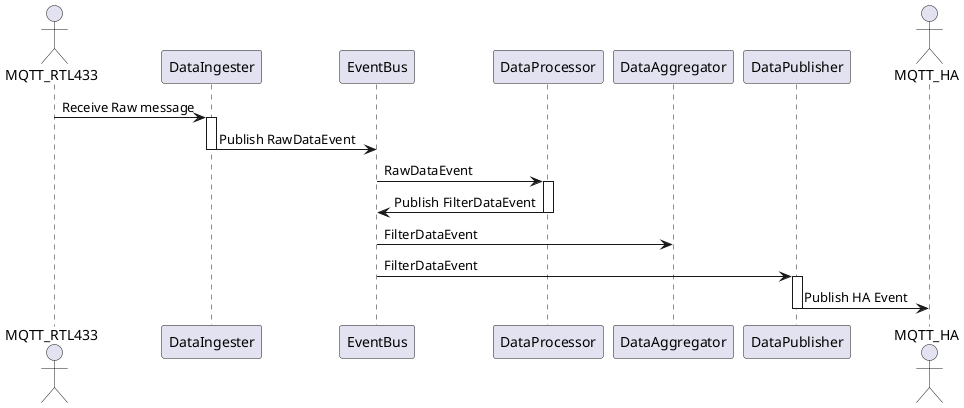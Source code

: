 @startuml

actor MQTT_RTL433
participant "DataIngester" as DI
participant "EventBus" as EB
participant "DataProcessor" as DP
participant "DataAggregator" as DA
participant "DataPublisher" as DPU
actor MQTT_HA

MQTT_RTL433 -> DI : Receive Raw message
activate DI
DI -> EB : Publish RawDataEvent
deactivate DI
EB -> DP : RawDataEvent
activate DP
DP -> EB : Publish FilterDataEvent
deactivate DP
EB -> DA : FilterDataEvent
EB -> DPU : FilterDataEvent
activate DPU
DPU -> MQTT_HA : Publish HA Event
deactivate DPU
@enduml